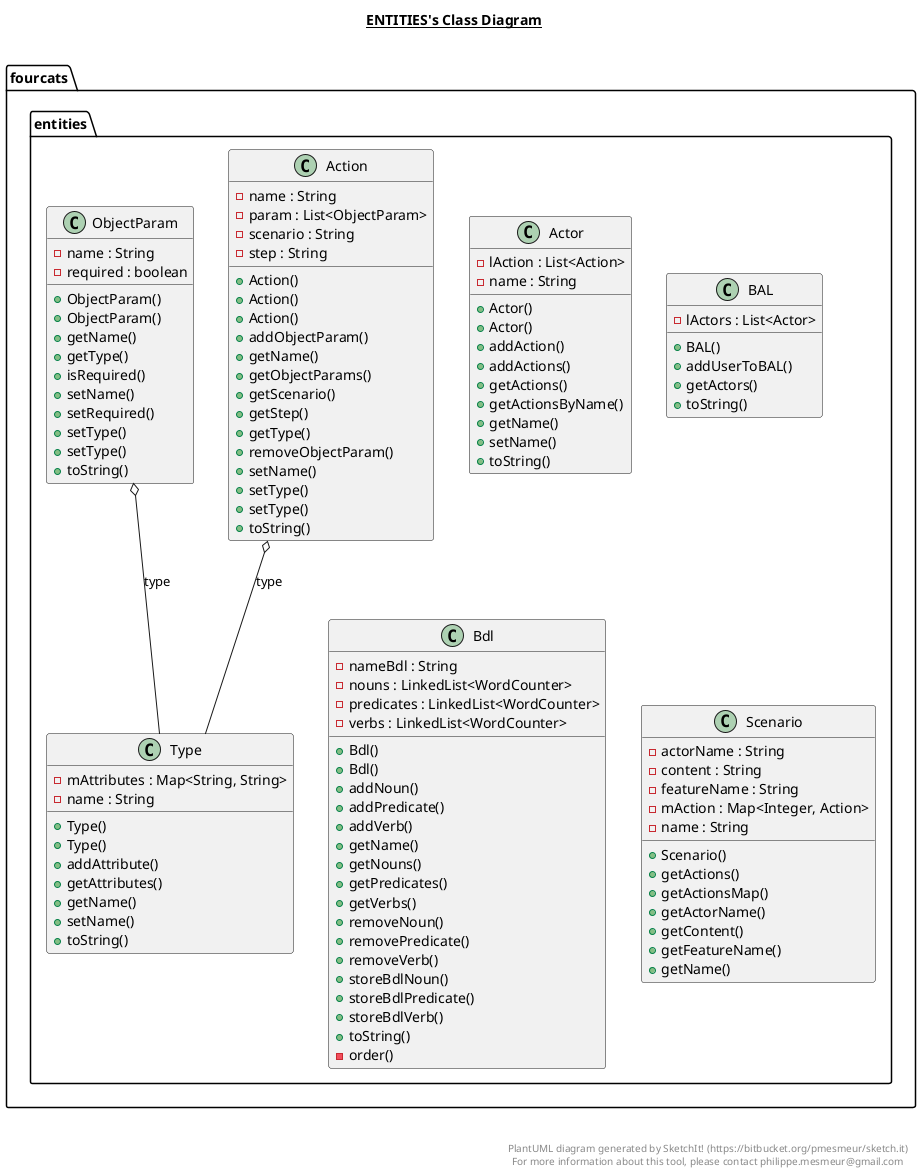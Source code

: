 @startuml

title __ENTITIES's Class Diagram__\n

      class fourcats.entities.Action {
          - name : String
          - param : List<ObjectParam>
          - scenario : String
          - step : String
          + Action()
          + Action()
          + Action()
          + addObjectParam()
          + getName()
          + getObjectParams()
          + getScenario()
          + getStep()
          + getType()
          + removeObjectParam()
          + setName()
          + setType()
          + setType()
          + toString()
      }


  

      class fourcats.entities.Actor {
          - lAction : List<Action>
          - name : String
          + Actor()
          + Actor()
          + addAction()
          + addActions()
          + getActions()
          + getActionsByName()
          + getName()
          + setName()
          + toString()
      }

  

      class fourcats.entities.BAL {
          - lActors : List<Actor>
          + BAL()
          + addUserToBAL()
          + getActors()
          + toString()
      }

  

      class fourcats.entities.Bdl {
          - nameBdl : String
          - nouns : LinkedList<WordCounter>
          - predicates : LinkedList<WordCounter>
          - verbs : LinkedList<WordCounter>
          + Bdl()
          + Bdl()
          + addNoun()
          + addPredicate()
          + addVerb()
          + getName()
          + getNouns()
          + getPredicates()
          + getVerbs()
          + removeNoun()
          + removePredicate()
          + removeVerb()
          + storeBdlNoun()
          + storeBdlPredicate()
          + storeBdlVerb()
          + toString()
          - order()
      }


      class fourcats.entities.ObjectParam {
          - name : String
          - required : boolean
          + ObjectParam()
          + ObjectParam()
          + getName()
          + getType()
          + isRequired()
          + setName()
          + setRequired()
          + setType()
          + setType()
          + toString()
      }


      class fourcats.entities.Scenario {
          - actorName : String
          - content : String
          - featureName : String
          - mAction : Map<Integer, Action>
          - name : String
          + Scenario()
          + getActions()
          + getActionsMap()
          + getActorName()
          + getContent()
          + getFeatureName()
          + getName()
      }



      class fourcats.entities.Type {
          - mAttributes : Map<String, String>
          - name : String
          + Type()
          + Type()
          + addAttribute()
          + getAttributes()
          + getName()
          + setName()
          + toString()
      }

  

  fourcats.entities.Action o-- fourcats.entities.Type : type
  fourcats.entities.ObjectParam o-- fourcats.entities.Type : type


right footer


PlantUML diagram generated by SketchIt! (https://bitbucket.org/pmesmeur/sketch.it)
For more information about this tool, please contact philippe.mesmeur@gmail.com
endfooter

@enduml
